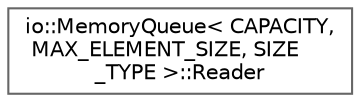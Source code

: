 digraph "Graphical Class Hierarchy"
{
 // LATEX_PDF_SIZE
  bgcolor="transparent";
  edge [fontname=Helvetica,fontsize=10,labelfontname=Helvetica,labelfontsize=10];
  node [fontname=Helvetica,fontsize=10,shape=box,height=0.2,width=0.4];
  rankdir="LR";
  Node0 [id="Node000000",label="io::MemoryQueue\< CAPACITY,\l MAX_ELEMENT_SIZE, SIZE\l_TYPE \>::Reader",height=0.2,width=0.4,color="grey40", fillcolor="white", style="filled",URL="$da/d93/classio_1_1MemoryQueue_1_1Reader.html",tooltip=" "];
}
